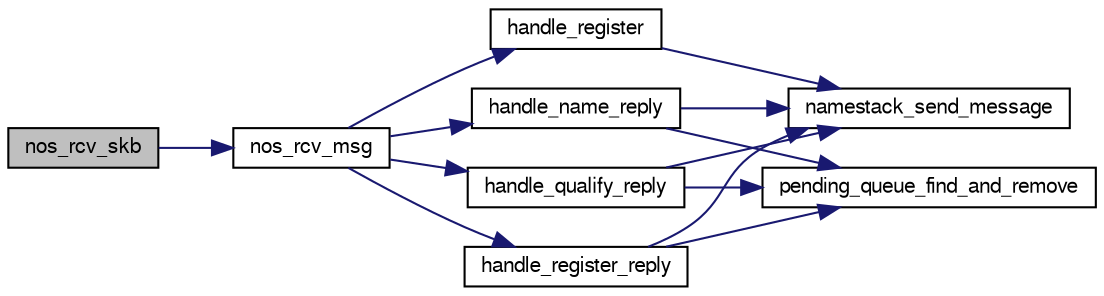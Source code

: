 digraph G
{
  edge [fontname="FreeSans",fontsize="10",labelfontname="FreeSans",labelfontsize="10"];
  node [fontname="FreeSans",fontsize="10",shape=record];
  rankdir=LR;
  Node1 [label="nos_rcv_skb",height=0.2,width=0.4,color="black", fillcolor="grey75", style="filled" fontcolor="black"];
  Node1 -> Node2 [color="midnightblue",fontsize="10",style="solid",fontname="FreeSans"];
  Node2 [label="nos_rcv_msg",height=0.2,width=0.4,color="black", fillcolor="white", style="filled",URL="$main_8c.html#aad7c42ddf9f6588ad36b5359ddd76075"];
  Node2 -> Node3 [color="midnightblue",fontsize="10",style="solid",fontname="FreeSans"];
  Node3 [label="handle_name_reply",height=0.2,width=0.4,color="black", fillcolor="white", style="filled",URL="$main_8c.html#ab5653041c631649649d96a230171aed4"];
  Node3 -> Node4 [color="midnightblue",fontsize="10",style="solid",fontname="FreeSans"];
  Node4 [label="namestack_send_message",height=0.2,width=0.4,color="black", fillcolor="white", style="filled",URL="$main_8c.html#a7c9e241b27d9bb9cbfcbf78e83e8c4d8"];
  Node3 -> Node5 [color="midnightblue",fontsize="10",style="solid",fontname="FreeSans"];
  Node5 [label="pending_queue_find_and_remove",height=0.2,width=0.4,color="black", fillcolor="white", style="filled",URL="$main_8c.html#a064ca134e775e6a7bcd58898058d29a0"];
  Node2 -> Node6 [color="midnightblue",fontsize="10",style="solid",fontname="FreeSans"];
  Node6 [label="handle_qualify_reply",height=0.2,width=0.4,color="black", fillcolor="white", style="filled",URL="$main_8c.html#a172f6049cd5399ec0bc24e100b4f7b35"];
  Node6 -> Node4 [color="midnightblue",fontsize="10",style="solid",fontname="FreeSans"];
  Node6 -> Node5 [color="midnightblue",fontsize="10",style="solid",fontname="FreeSans"];
  Node2 -> Node7 [color="midnightblue",fontsize="10",style="solid",fontname="FreeSans"];
  Node7 [label="handle_register",height=0.2,width=0.4,color="black", fillcolor="white", style="filled",URL="$main_8c.html#aea9720b3f7120a0fc8e7b125b4513205"];
  Node7 -> Node4 [color="midnightblue",fontsize="10",style="solid",fontname="FreeSans"];
  Node2 -> Node8 [color="midnightblue",fontsize="10",style="solid",fontname="FreeSans"];
  Node8 [label="handle_register_reply",height=0.2,width=0.4,color="black", fillcolor="white", style="filled",URL="$main_8c.html#acd0a97b7236ee141ed82564cd98fc027"];
  Node8 -> Node4 [color="midnightblue",fontsize="10",style="solid",fontname="FreeSans"];
  Node8 -> Node5 [color="midnightblue",fontsize="10",style="solid",fontname="FreeSans"];
}
